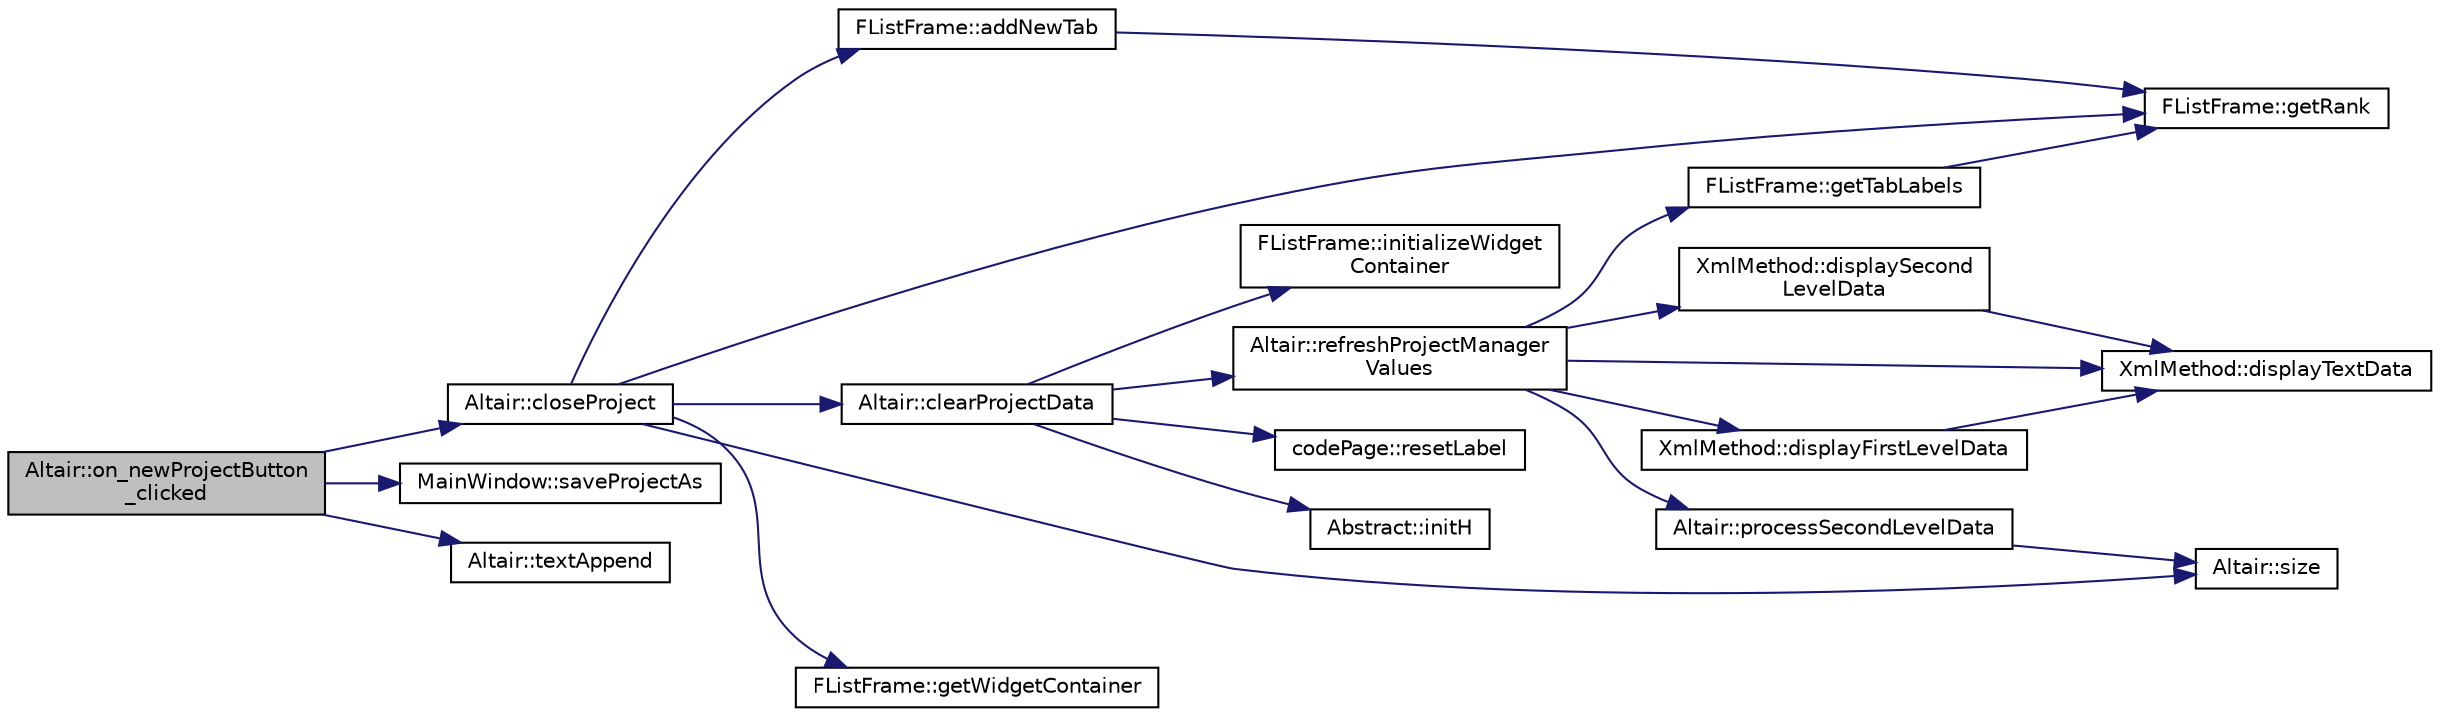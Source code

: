 digraph "Altair::on_newProjectButton_clicked"
{
 // INTERACTIVE_SVG=YES
  edge [fontname="Helvetica",fontsize="10",labelfontname="Helvetica",labelfontsize="10"];
  node [fontname="Helvetica",fontsize="10",shape=record];
  rankdir="LR";
  Node436 [label="Altair::on_newProjectButton\l_clicked",height=0.2,width=0.4,color="black", fillcolor="grey75", style="filled", fontcolor="black"];
  Node436 -> Node437 [color="midnightblue",fontsize="10",style="solid",fontname="Helvetica"];
  Node437 [label="Altair::closeProject",height=0.2,width=0.4,color="black", fillcolor="white", style="filled",URL="$class_altair.html#ab67e3285c4a6c8fb48d12381ea6ac6bd",tooltip="Ferme le projet et réinitialise l&#39;interface (gestionnaire de projet inclus) "];
  Node437 -> Node438 [color="midnightblue",fontsize="10",style="solid",fontname="Helvetica"];
  Node438 [label="FListFrame::addNewTab",height=0.2,width=0.4,color="black", fillcolor="white", style="filled",URL="$class_f_list_frame.html#a5c6ce884a0169251e359364921d1f89c"];
  Node438 -> Node439 [color="midnightblue",fontsize="10",style="solid",fontname="Helvetica"];
  Node439 [label="FListFrame::getRank",height=0.2,width=0.4,color="black", fillcolor="white", style="filled",URL="$class_f_list_frame.html#a4bf0d0d8e56418df395b020d2e66db5f",tooltip="Récupère la taille courante (0-based) du conteneur FListFrame::widgetContainer. "];
  Node437 -> Node440 [color="midnightblue",fontsize="10",style="solid",fontname="Helvetica"];
  Node440 [label="Altair::clearProjectData",height=0.2,width=0.4,color="black", fillcolor="white", style="filled",URL="$class_altair.html#a5b3c33b6ae4f6b57b5593245751ef203",tooltip="Efface toutes les données du projet .alt et réinitialise l&#39;interface et les conteneurs de données int..."];
  Node440 -> Node441 [color="midnightblue",fontsize="10",style="solid",fontname="Helvetica"];
  Node441 [label="Abstract::initH",height=0.2,width=0.4,color="black", fillcolor="white", style="filled",URL="$struct_abstract.html#af7b700041c9d75de3f642f15ece3e6ae",tooltip="Réinitialiser toutes les valeurs du de la table de hachage Hash::wrapper. "];
  Node440 -> Node442 [color="midnightblue",fontsize="10",style="solid",fontname="Helvetica"];
  Node442 [label="FListFrame::initializeWidget\lContainer",height=0.2,width=0.4,color="black", fillcolor="white", style="filled",URL="$class_f_list_frame.html#a018583305b4464d69c66805aceb1a2ac",tooltip="Initialise le conteneur de composants widgetContainer à blanc. "];
  Node440 -> Node443 [color="midnightblue",fontsize="10",style="solid",fontname="Helvetica"];
  Node443 [label="Altair::refreshProjectManager\lValues",height=0.2,width=0.4,color="black", fillcolor="white", style="filled",URL="$class_altair.html#abf7d1895e52f7b8d7d26e4b5a0e6146a",tooltip="Rafraîchit le gestionnaire de projet à la droite de l&#39;interface. "];
  Node443 -> Node444 [color="midnightblue",fontsize="10",style="solid",fontname="Helvetica"];
  Node444 [label="FListFrame::getTabLabels",height=0.2,width=0.4,color="black", fillcolor="white", style="filled",URL="$class_f_list_frame.html#a58337134c45f052ad6bb45c014fd5c3f",tooltip="Lancer un fil d&#39;exécution pour lire l&#39;entête d&#39;un fichier XHL (Année, Mois,...) et classer les fichie..."];
  Node444 -> Node439 [color="midnightblue",fontsize="10",style="solid",fontname="Helvetica"];
  Node443 -> Node445 [color="midnightblue",fontsize="10",style="solid",fontname="Helvetica"];
  Node445 [label="Altair::processSecondLevelData",height=0.2,width=0.4,color="black", fillcolor="white", style="filled",URL="$class_altair.html#adc79f280e4f580298a8dd80e2f7cf712",tooltip="Parcourt la table de chachage Hash::wrapper dans laquelle sont stockés à la clé \"XHL\" les chemins des..."];
  Node445 -> Node446 [color="midnightblue",fontsize="10",style="solid",fontname="Helvetica"];
  Node446 [label="Altair::size",height=0.2,width=0.4,color="black", fillcolor="white", style="filled",URL="$class_altair.html#a78a2870bb9b316c5ad6bcbd64471eeb8",tooltip="Renvoie la taille des données exportées. "];
  Node443 -> Node447 [color="midnightblue",fontsize="10",style="solid",fontname="Helvetica"];
  Node447 [label="XmlMethod::displaySecond\lLevelData",height=0.2,width=0.4,color="black", fillcolor="white", style="filled",URL="$namespace_xml_method.html#ac0a708c4bc4c55df24e60816d69a90cf"];
  Node447 -> Node448 [color="midnightblue",fontsize="10",style="solid",fontname="Helvetica"];
  Node448 [label="XmlMethod::displayTextData",height=0.2,width=0.4,color="black", fillcolor="white", style="filled",URL="$namespace_xml_method.html#aad1e553eb1ec6f1bb128cc6744cba9e3"];
  Node443 -> Node448 [color="midnightblue",fontsize="10",style="solid",fontname="Helvetica"];
  Node443 -> Node449 [color="midnightblue",fontsize="10",style="solid",fontname="Helvetica"];
  Node449 [label="XmlMethod::displayFirstLevelData",height=0.2,width=0.4,color="black", fillcolor="white", style="filled",URL="$namespace_xml_method.html#a796c4f03d9e7a8057f0102b87eecbd3e"];
  Node449 -> Node448 [color="midnightblue",fontsize="10",style="solid",fontname="Helvetica"];
  Node440 -> Node450 [color="midnightblue",fontsize="10",style="solid",fontname="Helvetica"];
  Node450 [label="codePage::resetLabel",height=0.2,width=0.4,color="black", fillcolor="white", style="filled",URL="$classcode_page.html#ad89c8fd4b641a2b884ac3980759fe329"];
  Node437 -> Node439 [color="midnightblue",fontsize="10",style="solid",fontname="Helvetica"];
  Node437 -> Node451 [color="midnightblue",fontsize="10",style="solid",fontname="Helvetica"];
  Node451 [label="FListFrame::getWidgetContainer",height=0.2,width=0.4,color="black", fillcolor="white", style="filled",URL="$class_f_list_frame.html#aa893c83c81b1780a7978433a107962f1",tooltip="Accesseur en lecture de FListFrame::widgetContainer. "];
  Node437 -> Node446 [color="midnightblue",fontsize="10",style="solid",fontname="Helvetica"];
  Node436 -> Node452 [color="midnightblue",fontsize="10",style="solid",fontname="Helvetica"];
  Node452 [label="MainWindow::saveProjectAs",height=0.2,width=0.4,color="black", fillcolor="white", style="filled",URL="$class_main_window.html#acb0d089a9bd777962ddd3e7d30e81c1a",tooltip="Sauvegarde du projet .alt selon un chemin à spécifier. "];
  Node436 -> Node453 [color="midnightblue",fontsize="10",style="solid",fontname="Helvetica"];
  Node453 [label="Altair::textAppend",height=0.2,width=0.4,color="black", fillcolor="white", style="filled",URL="$class_altair.html#a4995cdc9462838289b5b1df75edba552",tooltip="Ajouter du texte à l&#39;onglet des messages. "];
}
